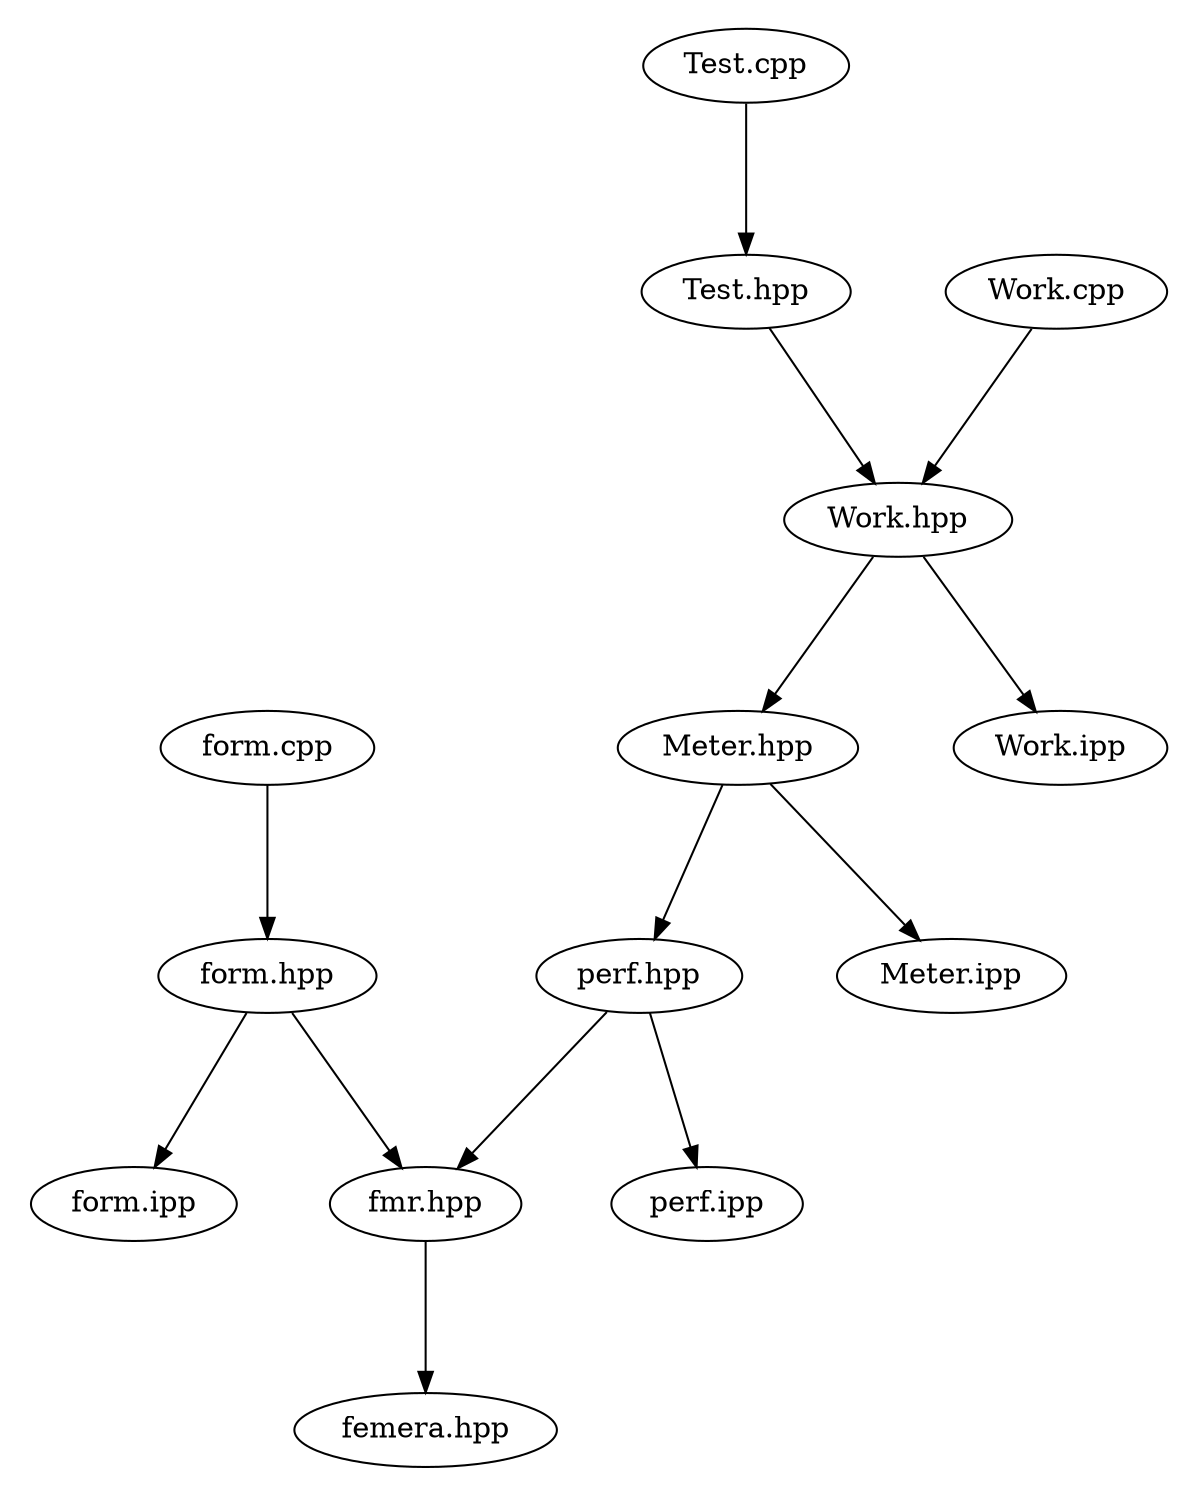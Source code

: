 digraph "source tree" {
    overlap=scale;
    size="8,10";
    ratio="fill";
    fontsize="16";
    fontname="Helvetica";
	clusterrank="local";
	"Meter.hpp" -> "perf.hpp"
	"perf.hpp" -> "fmr.hpp"
	"Work.hpp" -> "Work.ipp"
	"Test.hpp" -> "Work.hpp"
	"form.cpp" -> "form.hpp"
	"fmr.hpp" -> "femera.hpp"
	"perf.hpp" -> "perf.ipp"
	"form.hpp" -> "fmr.hpp"
	"form.hpp" -> "form.ipp"
	"Work.cpp" -> "Work.hpp"
	"Work.hpp" -> "Meter.hpp"
	"Test.cpp" -> "Test.hpp"
	"Meter.hpp" -> "Meter.ipp"
}
